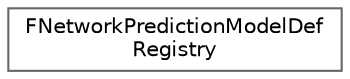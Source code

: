 digraph "Graphical Class Hierarchy"
{
 // INTERACTIVE_SVG=YES
 // LATEX_PDF_SIZE
  bgcolor="transparent";
  edge [fontname=Helvetica,fontsize=10,labelfontname=Helvetica,labelfontsize=10];
  node [fontname=Helvetica,fontsize=10,shape=box,height=0.2,width=0.4];
  rankdir="LR";
  Node0 [id="Node000000",label="FNetworkPredictionModelDef\lRegistry",height=0.2,width=0.4,color="grey40", fillcolor="white", style="filled",URL="$da/d35/classFNetworkPredictionModelDefRegistry.html",tooltip=" "];
}
